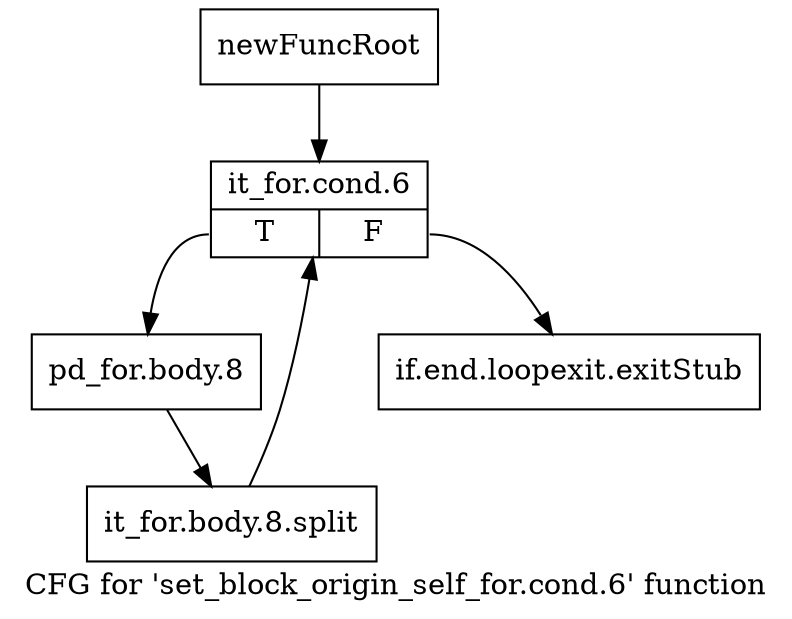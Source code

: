digraph "CFG for 'set_block_origin_self_for.cond.6' function" {
	label="CFG for 'set_block_origin_self_for.cond.6' function";

	Node0xb362760 [shape=record,label="{newFuncRoot}"];
	Node0xb362760 -> Node0xb362800;
	Node0xb3627b0 [shape=record,label="{if.end.loopexit.exitStub}"];
	Node0xb362800 [shape=record,label="{it_for.cond.6|{<s0>T|<s1>F}}"];
	Node0xb362800:s0 -> Node0xb362850;
	Node0xb362800:s1 -> Node0xb3627b0;
	Node0xb362850 [shape=record,label="{pd_for.body.8}"];
	Node0xb362850 -> Node0xf6626d0;
	Node0xf6626d0 [shape=record,label="{it_for.body.8.split}"];
	Node0xf6626d0 -> Node0xb362800;
}
